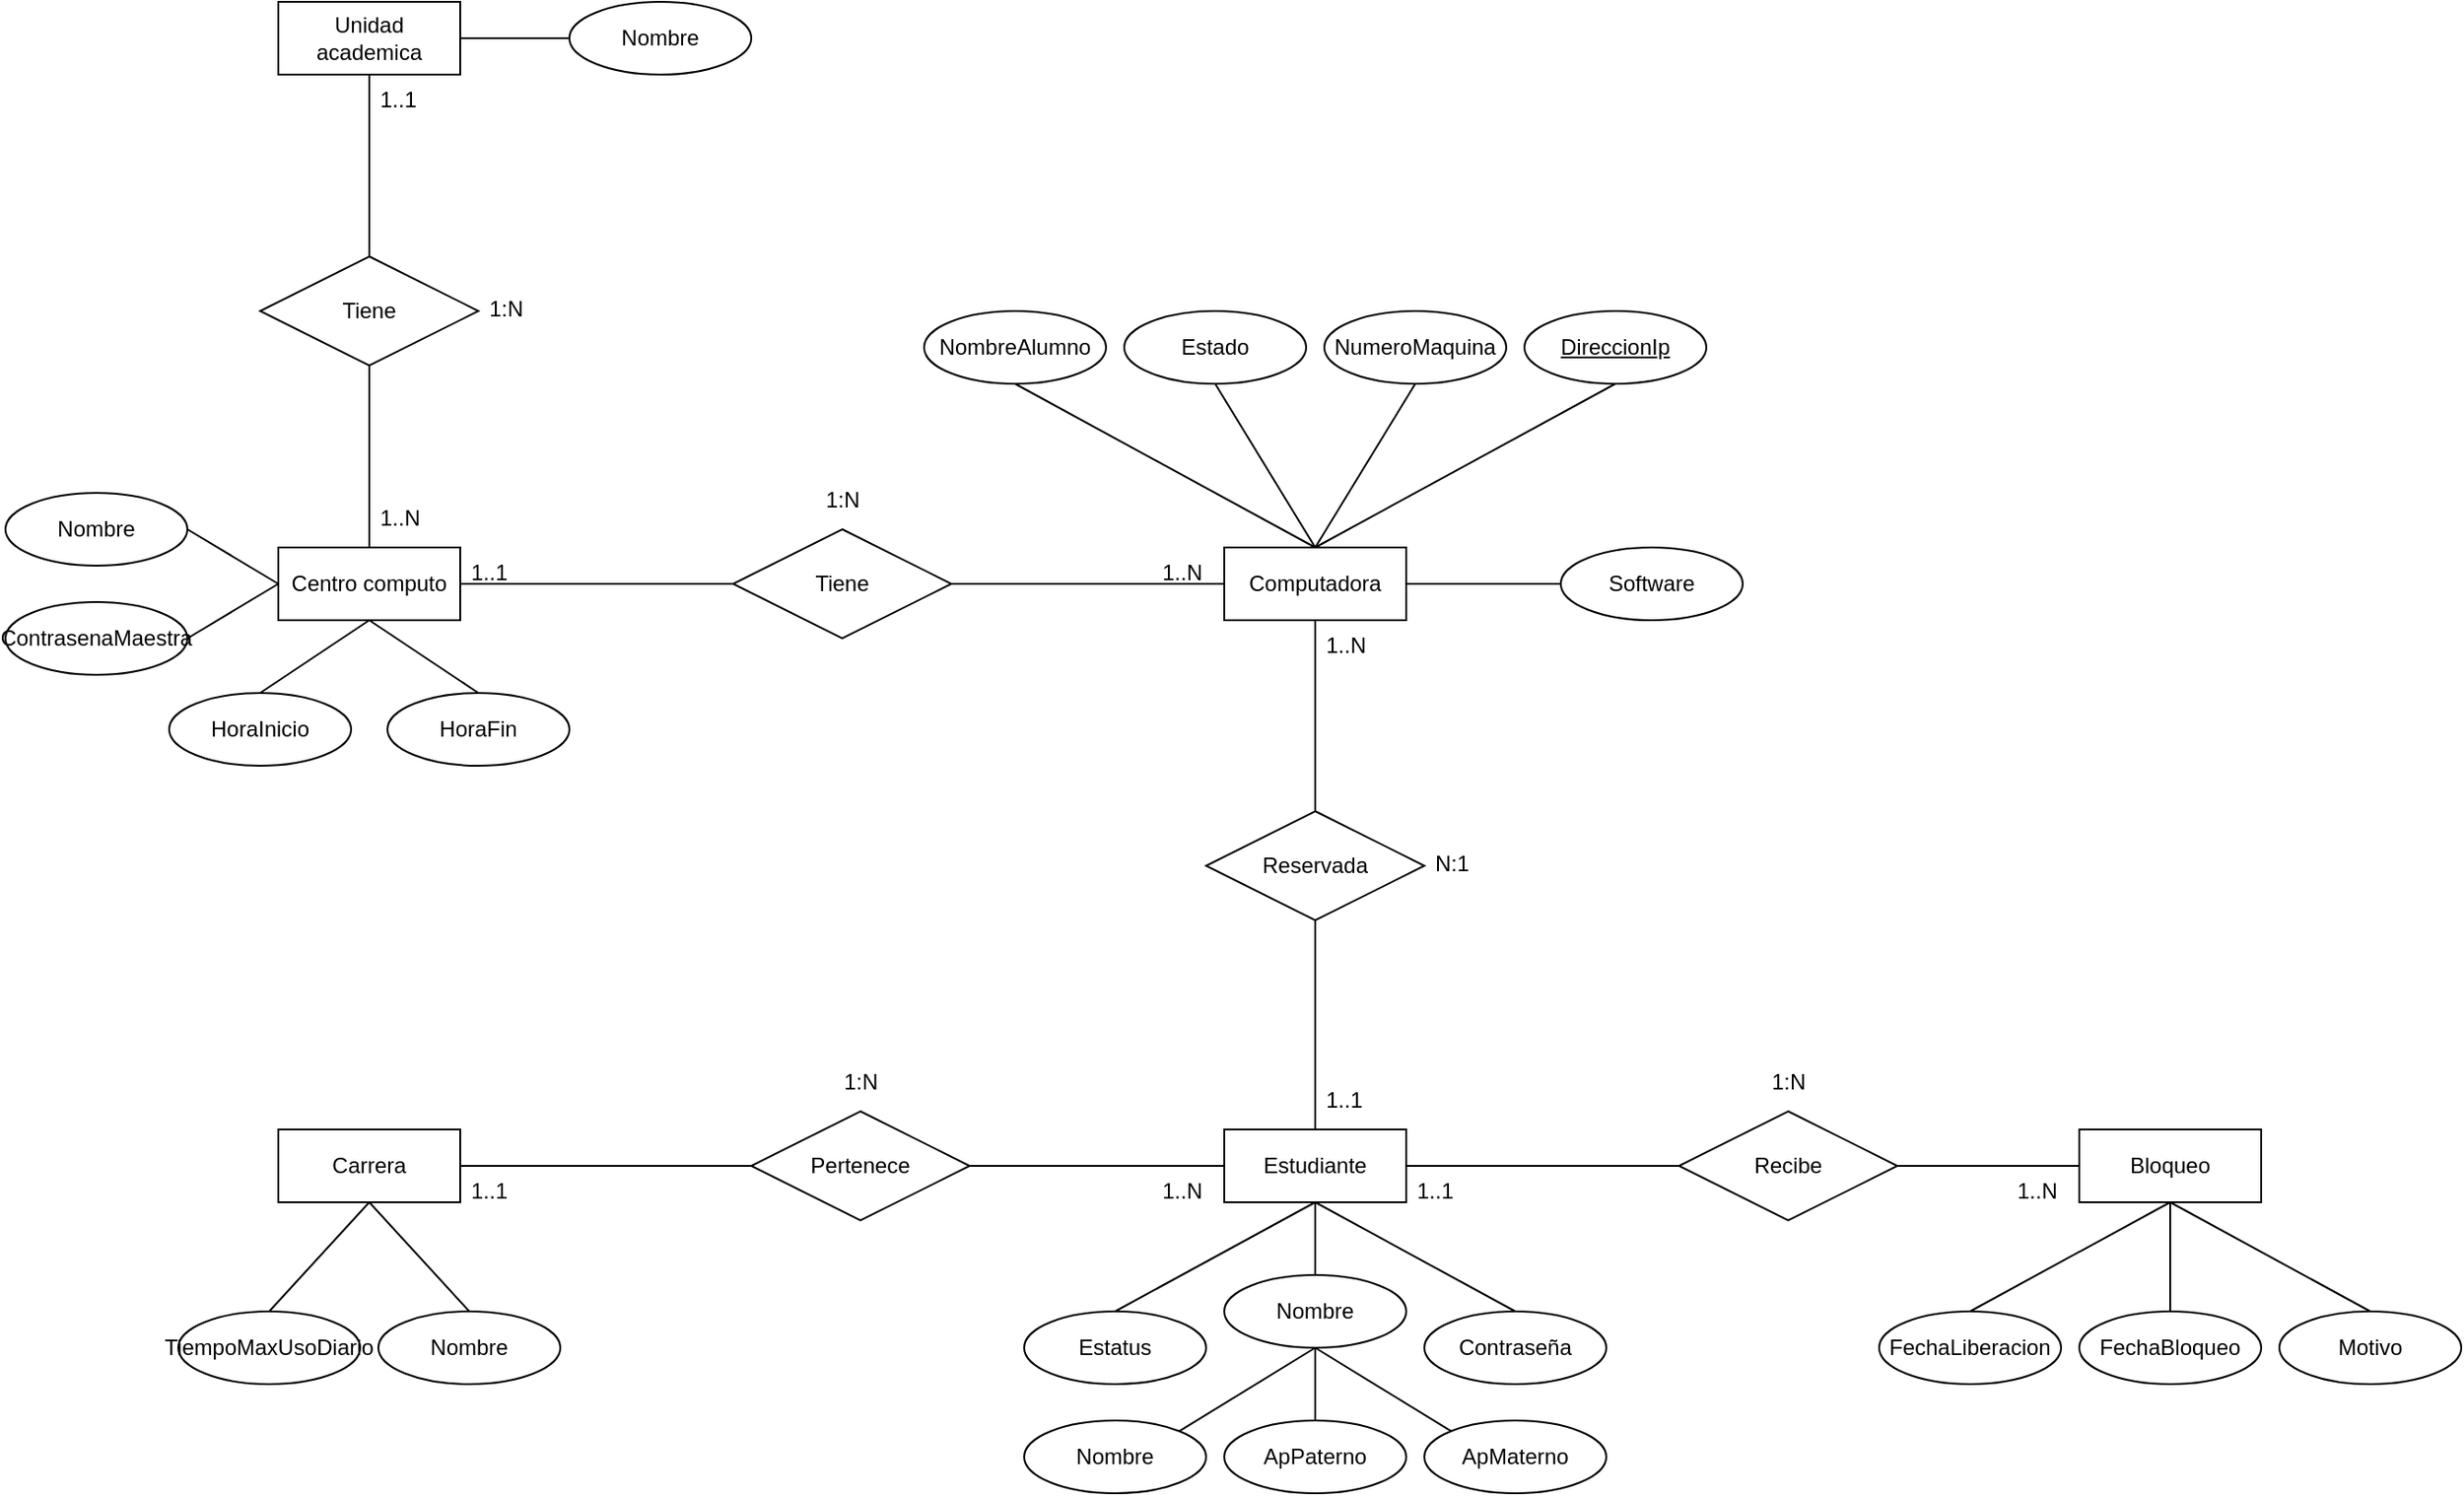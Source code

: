<mxfile version="24.7.17">
  <diagram name="Página-1" id="yf8zElIW5PX1kTVhdUTy">
    <mxGraphModel grid="1" page="1" gridSize="10" guides="1" tooltips="1" connect="1" arrows="1" fold="1" pageScale="1" pageWidth="1400" pageHeight="850" math="0" shadow="0">
      <root>
        <mxCell id="0" />
        <mxCell id="1" parent="0" />
        <mxCell id="cyycLlXmvvTg0N1QXvkA-2" value="Unidad academica" style="whiteSpace=wrap;html=1;align=center;" vertex="1" parent="1">
          <mxGeometry x="190" y="15" width="100" height="40" as="geometry" />
        </mxCell>
        <mxCell id="cyycLlXmvvTg0N1QXvkA-3" value="Centro computo" style="whiteSpace=wrap;html=1;align=center;" vertex="1" parent="1">
          <mxGeometry x="190" y="315" width="100" height="40" as="geometry" />
        </mxCell>
        <mxCell id="cyycLlXmvvTg0N1QXvkA-4" value="Computadora" style="whiteSpace=wrap;html=1;align=center;" vertex="1" parent="1">
          <mxGeometry x="710" y="315" width="100" height="40" as="geometry" />
        </mxCell>
        <mxCell id="cyycLlXmvvTg0N1QXvkA-5" value="Estudiante" style="whiteSpace=wrap;html=1;align=center;" vertex="1" parent="1">
          <mxGeometry x="710" y="635" width="100" height="40" as="geometry" />
        </mxCell>
        <mxCell id="cyycLlXmvvTg0N1QXvkA-6" value="Bloqueo" style="whiteSpace=wrap;html=1;align=center;" vertex="1" parent="1">
          <mxGeometry x="1180" y="635" width="100" height="40" as="geometry" />
        </mxCell>
        <mxCell id="cyycLlXmvvTg0N1QXvkA-7" value="Carrera" style="whiteSpace=wrap;html=1;align=center;" vertex="1" parent="1">
          <mxGeometry x="190" y="635" width="100" height="40" as="geometry" />
        </mxCell>
        <mxCell id="cyycLlXmvvTg0N1QXvkA-9" value="Tiene" style="shape=rhombus;perimeter=rhombusPerimeter;whiteSpace=wrap;html=1;align=center;" vertex="1" parent="1">
          <mxGeometry x="180" y="155" width="120" height="60" as="geometry" />
        </mxCell>
        <mxCell id="cyycLlXmvvTg0N1QXvkA-10" value="" style="endArrow=none;html=1;rounded=0;exitX=0.5;exitY=1;exitDx=0;exitDy=0;entryX=0.5;entryY=0;entryDx=0;entryDy=0;" edge="1" parent="1" source="cyycLlXmvvTg0N1QXvkA-2" target="cyycLlXmvvTg0N1QXvkA-9">
          <mxGeometry relative="1" as="geometry">
            <mxPoint x="10" y="445" as="sourcePoint" />
            <mxPoint x="170" y="445" as="targetPoint" />
          </mxGeometry>
        </mxCell>
        <mxCell id="cyycLlXmvvTg0N1QXvkA-12" value="" style="endArrow=none;html=1;rounded=0;exitX=0.5;exitY=1;exitDx=0;exitDy=0;entryX=0.5;entryY=0;entryDx=0;entryDy=0;" edge="1" parent="1" source="cyycLlXmvvTg0N1QXvkA-9" target="cyycLlXmvvTg0N1QXvkA-3">
          <mxGeometry relative="1" as="geometry">
            <mxPoint x="-200" y="345" as="sourcePoint" />
            <mxPoint x="-60" y="345" as="targetPoint" />
          </mxGeometry>
        </mxCell>
        <mxCell id="cyycLlXmvvTg0N1QXvkA-17" value="1..1" style="text;strokeColor=none;fillColor=none;spacingLeft=4;spacingRight=4;overflow=hidden;rotatable=0;points=[[0,0.5],[1,0.5]];portConstraint=eastwest;fontSize=12;whiteSpace=wrap;html=1;" vertex="1" parent="1">
          <mxGeometry x="240" y="55" width="40" height="30" as="geometry" />
        </mxCell>
        <mxCell id="cyycLlXmvvTg0N1QXvkA-18" value="1..N" style="text;strokeColor=none;fillColor=none;spacingLeft=4;spacingRight=4;overflow=hidden;rotatable=0;points=[[0,0.5],[1,0.5]];portConstraint=eastwest;fontSize=12;whiteSpace=wrap;html=1;" vertex="1" parent="1">
          <mxGeometry x="240" y="285" width="40" height="30" as="geometry" />
        </mxCell>
        <mxCell id="cyycLlXmvvTg0N1QXvkA-19" value="1:N" style="text;strokeColor=none;fillColor=none;spacingLeft=4;spacingRight=4;overflow=hidden;rotatable=0;points=[[0,0.5],[1,0.5]];portConstraint=eastwest;fontSize=12;whiteSpace=wrap;html=1;" vertex="1" parent="1">
          <mxGeometry x="300" y="170" width="30" height="30" as="geometry" />
        </mxCell>
        <mxCell id="cyycLlXmvvTg0N1QXvkA-20" value="Tiene" style="shape=rhombus;perimeter=rhombusPerimeter;whiteSpace=wrap;html=1;align=center;" vertex="1" parent="1">
          <mxGeometry x="440" y="305" width="120" height="60" as="geometry" />
        </mxCell>
        <mxCell id="cyycLlXmvvTg0N1QXvkA-21" value="" style="endArrow=none;html=1;rounded=0;exitX=1;exitY=0.5;exitDx=0;exitDy=0;entryX=0;entryY=0.5;entryDx=0;entryDy=0;" edge="1" parent="1" source="cyycLlXmvvTg0N1QXvkA-3" target="cyycLlXmvvTg0N1QXvkA-20">
          <mxGeometry relative="1" as="geometry">
            <mxPoint x="290" y="335" as="sourcePoint" />
            <mxPoint x="430" y="335" as="targetPoint" />
          </mxGeometry>
        </mxCell>
        <mxCell id="cyycLlXmvvTg0N1QXvkA-22" value="" style="endArrow=none;html=1;rounded=0;exitX=1;exitY=0.5;exitDx=0;exitDy=0;entryX=0;entryY=0.5;entryDx=0;entryDy=0;" edge="1" parent="1" source="cyycLlXmvvTg0N1QXvkA-20" target="cyycLlXmvvTg0N1QXvkA-4">
          <mxGeometry relative="1" as="geometry">
            <mxPoint x="550" y="335" as="sourcePoint" />
            <mxPoint x="690" y="335" as="targetPoint" />
          </mxGeometry>
        </mxCell>
        <mxCell id="cyycLlXmvvTg0N1QXvkA-23" value="1..1" style="text;strokeColor=none;fillColor=none;spacingLeft=4;spacingRight=4;overflow=hidden;rotatable=0;points=[[0,0.5],[1,0.5]];portConstraint=eastwest;fontSize=12;whiteSpace=wrap;html=1;" vertex="1" parent="1">
          <mxGeometry x="290" y="315" width="40" height="30" as="geometry" />
        </mxCell>
        <mxCell id="cyycLlXmvvTg0N1QXvkA-24" value="1..N" style="text;strokeColor=none;fillColor=none;spacingLeft=4;spacingRight=4;overflow=hidden;rotatable=0;points=[[0,0.5],[1,0.5]];portConstraint=eastwest;fontSize=12;whiteSpace=wrap;html=1;" vertex="1" parent="1">
          <mxGeometry x="670" y="315" width="40" height="30" as="geometry" />
        </mxCell>
        <mxCell id="cyycLlXmvvTg0N1QXvkA-25" value="1:N" style="text;strokeColor=none;fillColor=none;spacingLeft=4;spacingRight=4;overflow=hidden;rotatable=0;points=[[0,0.5],[1,0.5]];portConstraint=eastwest;fontSize=12;whiteSpace=wrap;html=1;" vertex="1" parent="1">
          <mxGeometry x="485" y="275" width="30" height="30" as="geometry" />
        </mxCell>
        <mxCell id="cyycLlXmvvTg0N1QXvkA-26" value="Reservada" style="shape=rhombus;perimeter=rhombusPerimeter;whiteSpace=wrap;html=1;align=center;" vertex="1" parent="1">
          <mxGeometry x="700" y="460" width="120" height="60" as="geometry" />
        </mxCell>
        <mxCell id="cyycLlXmvvTg0N1QXvkA-27" value="" style="endArrow=none;html=1;rounded=0;exitX=0.5;exitY=1;exitDx=0;exitDy=0;entryX=0.5;entryY=0;entryDx=0;entryDy=0;" edge="1" parent="1" source="cyycLlXmvvTg0N1QXvkA-4" target="cyycLlXmvvTg0N1QXvkA-26">
          <mxGeometry relative="1" as="geometry">
            <mxPoint x="500" y="445" as="sourcePoint" />
            <mxPoint x="660" y="445" as="targetPoint" />
          </mxGeometry>
        </mxCell>
        <mxCell id="cyycLlXmvvTg0N1QXvkA-28" value="" style="endArrow=none;html=1;rounded=0;exitX=0.5;exitY=1;exitDx=0;exitDy=0;entryX=0.5;entryY=0;entryDx=0;entryDy=0;" edge="1" parent="1" source="cyycLlXmvvTg0N1QXvkA-26" target="cyycLlXmvvTg0N1QXvkA-5">
          <mxGeometry relative="1" as="geometry">
            <mxPoint x="770" y="365" as="sourcePoint" />
            <mxPoint x="770" y="470" as="targetPoint" />
          </mxGeometry>
        </mxCell>
        <mxCell id="cyycLlXmvvTg0N1QXvkA-29" value="N:1" style="text;strokeColor=none;fillColor=none;spacingLeft=4;spacingRight=4;overflow=hidden;rotatable=0;points=[[0,0.5],[1,0.5]];portConstraint=eastwest;fontSize=12;whiteSpace=wrap;html=1;" vertex="1" parent="1">
          <mxGeometry x="820" y="475" width="30" height="30" as="geometry" />
        </mxCell>
        <mxCell id="cyycLlXmvvTg0N1QXvkA-30" value="1..N" style="text;strokeColor=none;fillColor=none;spacingLeft=4;spacingRight=4;overflow=hidden;rotatable=0;points=[[0,0.5],[1,0.5]];portConstraint=eastwest;fontSize=12;whiteSpace=wrap;html=1;" vertex="1" parent="1">
          <mxGeometry x="760" y="355" width="40" height="30" as="geometry" />
        </mxCell>
        <mxCell id="cyycLlXmvvTg0N1QXvkA-31" value="1..1" style="text;strokeColor=none;fillColor=none;spacingLeft=4;spacingRight=4;overflow=hidden;rotatable=0;points=[[0,0.5],[1,0.5]];portConstraint=eastwest;fontSize=12;whiteSpace=wrap;html=1;" vertex="1" parent="1">
          <mxGeometry x="760" y="605" width="30" height="30" as="geometry" />
        </mxCell>
        <mxCell id="cyycLlXmvvTg0N1QXvkA-41" value="Pertenece" style="shape=rhombus;perimeter=rhombusPerimeter;whiteSpace=wrap;html=1;align=center;" vertex="1" parent="1">
          <mxGeometry x="450" y="625" width="120" height="60" as="geometry" />
        </mxCell>
        <mxCell id="cyycLlXmvvTg0N1QXvkA-42" value="Recibe" style="shape=rhombus;perimeter=rhombusPerimeter;whiteSpace=wrap;html=1;align=center;" vertex="1" parent="1">
          <mxGeometry x="960" y="625" width="120" height="60" as="geometry" />
        </mxCell>
        <mxCell id="cyycLlXmvvTg0N1QXvkA-43" value="" style="endArrow=none;html=1;rounded=0;exitX=1;exitY=0.5;exitDx=0;exitDy=0;entryX=0;entryY=0.5;entryDx=0;entryDy=0;" edge="1" parent="1" source="cyycLlXmvvTg0N1QXvkA-7" target="cyycLlXmvvTg0N1QXvkA-41">
          <mxGeometry relative="1" as="geometry">
            <mxPoint x="770" y="530" as="sourcePoint" />
            <mxPoint x="770" y="645" as="targetPoint" />
          </mxGeometry>
        </mxCell>
        <mxCell id="cyycLlXmvvTg0N1QXvkA-44" value="" style="endArrow=none;html=1;rounded=0;exitX=1;exitY=0.5;exitDx=0;exitDy=0;entryX=0;entryY=0.5;entryDx=0;entryDy=0;" edge="1" parent="1" source="cyycLlXmvvTg0N1QXvkA-41" target="cyycLlXmvvTg0N1QXvkA-5">
          <mxGeometry relative="1" as="geometry">
            <mxPoint x="300" y="665" as="sourcePoint" />
            <mxPoint x="460" y="665" as="targetPoint" />
          </mxGeometry>
        </mxCell>
        <mxCell id="cyycLlXmvvTg0N1QXvkA-45" value="" style="endArrow=none;html=1;rounded=0;exitX=1;exitY=0.5;exitDx=0;exitDy=0;entryX=0;entryY=0.5;entryDx=0;entryDy=0;" edge="1" parent="1" source="cyycLlXmvvTg0N1QXvkA-5" target="cyycLlXmvvTg0N1QXvkA-42">
          <mxGeometry relative="1" as="geometry">
            <mxPoint x="580" y="665" as="sourcePoint" />
            <mxPoint x="720" y="665" as="targetPoint" />
          </mxGeometry>
        </mxCell>
        <mxCell id="cyycLlXmvvTg0N1QXvkA-46" value="" style="endArrow=none;html=1;rounded=0;entryX=0;entryY=0.5;entryDx=0;entryDy=0;exitX=1;exitY=0.5;exitDx=0;exitDy=0;" edge="1" parent="1" source="cyycLlXmvvTg0N1QXvkA-42" target="cyycLlXmvvTg0N1QXvkA-6">
          <mxGeometry relative="1" as="geometry">
            <mxPoint x="1085" y="665" as="sourcePoint" />
            <mxPoint x="970" y="665" as="targetPoint" />
          </mxGeometry>
        </mxCell>
        <mxCell id="cyycLlXmvvTg0N1QXvkA-48" value="Software" style="ellipse;whiteSpace=wrap;html=1;align=center;" vertex="1" parent="1">
          <mxGeometry x="895" y="315" width="100" height="40" as="geometry" />
        </mxCell>
        <mxCell id="cyycLlXmvvTg0N1QXvkA-49" value="" style="endArrow=none;html=1;rounded=0;exitX=1;exitY=0.5;exitDx=0;exitDy=0;entryX=0;entryY=0.5;entryDx=0;entryDy=0;" edge="1" parent="1" source="cyycLlXmvvTg0N1QXvkA-4" target="cyycLlXmvvTg0N1QXvkA-48">
          <mxGeometry relative="1" as="geometry">
            <mxPoint x="570" y="345" as="sourcePoint" />
            <mxPoint x="720" y="345" as="targetPoint" />
          </mxGeometry>
        </mxCell>
        <mxCell id="cyycLlXmvvTg0N1QXvkA-50" value="Nombre" style="ellipse;whiteSpace=wrap;html=1;align=center;" vertex="1" parent="1">
          <mxGeometry x="350" y="15" width="100" height="40" as="geometry" />
        </mxCell>
        <mxCell id="cyycLlXmvvTg0N1QXvkA-51" value="" style="endArrow=none;html=1;rounded=0;exitX=0;exitY=0.5;exitDx=0;exitDy=0;entryX=1;entryY=0.5;entryDx=0;entryDy=0;" edge="1" parent="1" source="cyycLlXmvvTg0N1QXvkA-50" target="cyycLlXmvvTg0N1QXvkA-2">
          <mxGeometry relative="1" as="geometry">
            <mxPoint x="250" y="65" as="sourcePoint" />
            <mxPoint x="250" y="165" as="targetPoint" />
          </mxGeometry>
        </mxCell>
        <mxCell id="cyycLlXmvvTg0N1QXvkA-52" value="Nombre" style="ellipse;whiteSpace=wrap;html=1;align=center;" vertex="1" parent="1">
          <mxGeometry x="40" y="285" width="100" height="40" as="geometry" />
        </mxCell>
        <mxCell id="cyycLlXmvvTg0N1QXvkA-53" value="HoraInicio" style="ellipse;whiteSpace=wrap;html=1;align=center;" vertex="1" parent="1">
          <mxGeometry x="130" y="395" width="100" height="40" as="geometry" />
        </mxCell>
        <mxCell id="cyycLlXmvvTg0N1QXvkA-54" value="HoraFin" style="ellipse;whiteSpace=wrap;html=1;align=center;" vertex="1" parent="1">
          <mxGeometry x="250" y="395" width="100" height="40" as="geometry" />
        </mxCell>
        <mxCell id="cyycLlXmvvTg0N1QXvkA-55" value="&lt;font style=&quot;font-size: 12px;&quot;&gt;ContrasenaMaestra&lt;/font&gt;" style="ellipse;whiteSpace=wrap;html=1;align=center;" vertex="1" parent="1">
          <mxGeometry x="40" y="345" width="100" height="40" as="geometry" />
        </mxCell>
        <mxCell id="cyycLlXmvvTg0N1QXvkA-56" value="" style="endArrow=none;html=1;rounded=0;exitX=1;exitY=0.5;exitDx=0;exitDy=0;entryX=0;entryY=0.5;entryDx=0;entryDy=0;" edge="1" parent="1" source="cyycLlXmvvTg0N1QXvkA-52" target="cyycLlXmvvTg0N1QXvkA-3">
          <mxGeometry relative="1" as="geometry">
            <mxPoint x="250" y="225" as="sourcePoint" />
            <mxPoint x="250" y="325" as="targetPoint" />
          </mxGeometry>
        </mxCell>
        <mxCell id="cyycLlXmvvTg0N1QXvkA-57" value="" style="endArrow=none;html=1;rounded=0;exitX=1;exitY=0.5;exitDx=0;exitDy=0;entryX=0;entryY=0.5;entryDx=0;entryDy=0;" edge="1" parent="1" source="cyycLlXmvvTg0N1QXvkA-55" target="cyycLlXmvvTg0N1QXvkA-3">
          <mxGeometry relative="1" as="geometry">
            <mxPoint x="150" y="325" as="sourcePoint" />
            <mxPoint x="200" y="345" as="targetPoint" />
          </mxGeometry>
        </mxCell>
        <mxCell id="cyycLlXmvvTg0N1QXvkA-58" value="" style="endArrow=none;html=1;rounded=0;exitX=0.5;exitY=0;exitDx=0;exitDy=0;entryX=0.5;entryY=1;entryDx=0;entryDy=0;" edge="1" parent="1" source="cyycLlXmvvTg0N1QXvkA-53" target="cyycLlXmvvTg0N1QXvkA-3">
          <mxGeometry relative="1" as="geometry">
            <mxPoint x="150" y="365" as="sourcePoint" />
            <mxPoint x="200" y="345" as="targetPoint" />
          </mxGeometry>
        </mxCell>
        <mxCell id="cyycLlXmvvTg0N1QXvkA-59" value="" style="endArrow=none;html=1;rounded=0;exitX=0.5;exitY=0;exitDx=0;exitDy=0;entryX=0.5;entryY=1;entryDx=0;entryDy=0;" edge="1" parent="1" source="cyycLlXmvvTg0N1QXvkA-54" target="cyycLlXmvvTg0N1QXvkA-3">
          <mxGeometry relative="1" as="geometry">
            <mxPoint x="200" y="405" as="sourcePoint" />
            <mxPoint x="250" y="365" as="targetPoint" />
          </mxGeometry>
        </mxCell>
        <mxCell id="cyycLlXmvvTg0N1QXvkA-60" value="NumeroMaquina" style="ellipse;whiteSpace=wrap;html=1;align=center;" vertex="1" parent="1">
          <mxGeometry x="765" y="185" width="100" height="40" as="geometry" />
        </mxCell>
        <mxCell id="cyycLlXmvvTg0N1QXvkA-61" value="Estado" style="ellipse;whiteSpace=wrap;html=1;align=center;" vertex="1" parent="1">
          <mxGeometry x="655" y="185" width="100" height="40" as="geometry" />
        </mxCell>
        <mxCell id="cyycLlXmvvTg0N1QXvkA-62" value="DireccionIp" style="ellipse;whiteSpace=wrap;html=1;align=center;fontStyle=4;" vertex="1" parent="1">
          <mxGeometry x="875" y="185" width="100" height="40" as="geometry" />
        </mxCell>
        <mxCell id="cyycLlXmvvTg0N1QXvkA-63" value="NombreAlumno" style="ellipse;whiteSpace=wrap;html=1;align=center;" vertex="1" parent="1">
          <mxGeometry x="545" y="185" width="100" height="40" as="geometry" />
        </mxCell>
        <mxCell id="cyycLlXmvvTg0N1QXvkA-64" value="" style="endArrow=none;html=1;rounded=0;exitX=0.5;exitY=1;exitDx=0;exitDy=0;entryX=0.5;entryY=0;entryDx=0;entryDy=0;" edge="1" parent="1" source="cyycLlXmvvTg0N1QXvkA-63" target="cyycLlXmvvTg0N1QXvkA-4">
          <mxGeometry relative="1" as="geometry">
            <mxPoint x="570" y="345" as="sourcePoint" />
            <mxPoint x="720" y="345" as="targetPoint" />
          </mxGeometry>
        </mxCell>
        <mxCell id="cyycLlXmvvTg0N1QXvkA-65" value="" style="endArrow=none;html=1;rounded=0;exitX=0.5;exitY=1;exitDx=0;exitDy=0;entryX=0.5;entryY=0;entryDx=0;entryDy=0;" edge="1" parent="1" source="cyycLlXmvvTg0N1QXvkA-61" target="cyycLlXmvvTg0N1QXvkA-4">
          <mxGeometry relative="1" as="geometry">
            <mxPoint x="605" y="235" as="sourcePoint" />
            <mxPoint x="770" y="325" as="targetPoint" />
          </mxGeometry>
        </mxCell>
        <mxCell id="cyycLlXmvvTg0N1QXvkA-66" value="" style="endArrow=none;html=1;rounded=0;exitX=0.5;exitY=1;exitDx=0;exitDy=0;entryX=0.5;entryY=0;entryDx=0;entryDy=0;" edge="1" parent="1" source="cyycLlXmvvTg0N1QXvkA-60" target="cyycLlXmvvTg0N1QXvkA-4">
          <mxGeometry relative="1" as="geometry">
            <mxPoint x="715" y="235" as="sourcePoint" />
            <mxPoint x="770" y="325" as="targetPoint" />
          </mxGeometry>
        </mxCell>
        <mxCell id="cyycLlXmvvTg0N1QXvkA-67" value="" style="endArrow=none;html=1;rounded=0;exitX=0.5;exitY=1;exitDx=0;exitDy=0;entryX=0.5;entryY=0;entryDx=0;entryDy=0;" edge="1" parent="1" source="cyycLlXmvvTg0N1QXvkA-62" target="cyycLlXmvvTg0N1QXvkA-4">
          <mxGeometry relative="1" as="geometry">
            <mxPoint x="825" y="235" as="sourcePoint" />
            <mxPoint x="770" y="325" as="targetPoint" />
          </mxGeometry>
        </mxCell>
        <mxCell id="cyycLlXmvvTg0N1QXvkA-68" value="Nombre" style="ellipse;whiteSpace=wrap;html=1;align=center;" vertex="1" parent="1">
          <mxGeometry x="710" y="715" width="100" height="40" as="geometry" />
        </mxCell>
        <mxCell id="cyycLlXmvvTg0N1QXvkA-69" value="Estatus" style="ellipse;whiteSpace=wrap;html=1;align=center;" vertex="1" parent="1">
          <mxGeometry x="600" y="735" width="100" height="40" as="geometry" />
        </mxCell>
        <mxCell id="cyycLlXmvvTg0N1QXvkA-70" value="Contraseña" style="ellipse;whiteSpace=wrap;html=1;align=center;" vertex="1" parent="1">
          <mxGeometry x="820" y="735" width="100" height="40" as="geometry" />
        </mxCell>
        <mxCell id="cyycLlXmvvTg0N1QXvkA-71" value="Nombre" style="ellipse;whiteSpace=wrap;html=1;align=center;" vertex="1" parent="1">
          <mxGeometry x="600" y="795" width="100" height="40" as="geometry" />
        </mxCell>
        <mxCell id="cyycLlXmvvTg0N1QXvkA-72" value="ApPaterno" style="ellipse;whiteSpace=wrap;html=1;align=center;" vertex="1" parent="1">
          <mxGeometry x="710" y="795" width="100" height="40" as="geometry" />
        </mxCell>
        <mxCell id="cyycLlXmvvTg0N1QXvkA-73" value="ApMaterno" style="ellipse;whiteSpace=wrap;html=1;align=center;" vertex="1" parent="1">
          <mxGeometry x="820" y="795" width="100" height="40" as="geometry" />
        </mxCell>
        <mxCell id="cyycLlXmvvTg0N1QXvkA-74" value="" style="endArrow=none;html=1;rounded=0;exitX=0.5;exitY=0;exitDx=0;exitDy=0;entryX=0.5;entryY=1;entryDx=0;entryDy=0;" edge="1" parent="1" source="cyycLlXmvvTg0N1QXvkA-69" target="cyycLlXmvvTg0N1QXvkA-5">
          <mxGeometry relative="1" as="geometry">
            <mxPoint x="680" y="585" as="sourcePoint" />
            <mxPoint x="840" y="585" as="targetPoint" />
          </mxGeometry>
        </mxCell>
        <mxCell id="cyycLlXmvvTg0N1QXvkA-75" value="" style="endArrow=none;html=1;rounded=0;exitX=0.5;exitY=0;exitDx=0;exitDy=0;entryX=0.5;entryY=1;entryDx=0;entryDy=0;" edge="1" parent="1" source="cyycLlXmvvTg0N1QXvkA-68" target="cyycLlXmvvTg0N1QXvkA-5">
          <mxGeometry relative="1" as="geometry">
            <mxPoint x="660" y="745" as="sourcePoint" />
            <mxPoint x="770" y="685" as="targetPoint" />
          </mxGeometry>
        </mxCell>
        <mxCell id="cyycLlXmvvTg0N1QXvkA-76" value="" style="endArrow=none;html=1;rounded=0;exitX=0.5;exitY=0;exitDx=0;exitDy=0;entryX=0.5;entryY=1;entryDx=0;entryDy=0;" edge="1" parent="1" source="cyycLlXmvvTg0N1QXvkA-70" target="cyycLlXmvvTg0N1QXvkA-5">
          <mxGeometry relative="1" as="geometry">
            <mxPoint x="770" y="725" as="sourcePoint" />
            <mxPoint x="770" y="685" as="targetPoint" />
          </mxGeometry>
        </mxCell>
        <mxCell id="cyycLlXmvvTg0N1QXvkA-77" value="" style="endArrow=none;html=1;rounded=0;exitX=0;exitY=0;exitDx=0;exitDy=0;entryX=0.5;entryY=1;entryDx=0;entryDy=0;" edge="1" parent="1" source="cyycLlXmvvTg0N1QXvkA-73" target="cyycLlXmvvTg0N1QXvkA-68">
          <mxGeometry relative="1" as="geometry">
            <mxPoint x="880" y="745" as="sourcePoint" />
            <mxPoint x="770" y="685" as="targetPoint" />
          </mxGeometry>
        </mxCell>
        <mxCell id="cyycLlXmvvTg0N1QXvkA-78" value="" style="endArrow=none;html=1;rounded=0;exitX=0.5;exitY=0;exitDx=0;exitDy=0;entryX=0.5;entryY=1;entryDx=0;entryDy=0;" edge="1" parent="1" source="cyycLlXmvvTg0N1QXvkA-72" target="cyycLlXmvvTg0N1QXvkA-68">
          <mxGeometry relative="1" as="geometry">
            <mxPoint x="845" y="811" as="sourcePoint" />
            <mxPoint x="770" y="765" as="targetPoint" />
          </mxGeometry>
        </mxCell>
        <mxCell id="cyycLlXmvvTg0N1QXvkA-79" value="" style="endArrow=none;html=1;rounded=0;exitX=1;exitY=0;exitDx=0;exitDy=0;entryX=0.5;entryY=1;entryDx=0;entryDy=0;" edge="1" parent="1" source="cyycLlXmvvTg0N1QXvkA-71" target="cyycLlXmvvTg0N1QXvkA-68">
          <mxGeometry relative="1" as="geometry">
            <mxPoint x="770" y="805" as="sourcePoint" />
            <mxPoint x="770" y="765" as="targetPoint" />
          </mxGeometry>
        </mxCell>
        <mxCell id="cyycLlXmvvTg0N1QXvkA-80" value="Nombre" style="ellipse;whiteSpace=wrap;html=1;align=center;" vertex="1" parent="1">
          <mxGeometry x="245" y="735" width="100" height="40" as="geometry" />
        </mxCell>
        <mxCell id="cyycLlXmvvTg0N1QXvkA-81" value="TiempoMaxUsoDiario" style="ellipse;whiteSpace=wrap;html=1;align=center;" vertex="1" parent="1">
          <mxGeometry x="135" y="735" width="100" height="40" as="geometry" />
        </mxCell>
        <mxCell id="cyycLlXmvvTg0N1QXvkA-82" value="" style="endArrow=none;html=1;rounded=0;exitX=0.5;exitY=0;exitDx=0;exitDy=0;entryX=0.5;entryY=1;entryDx=0;entryDy=0;" edge="1" parent="1" source="cyycLlXmvvTg0N1QXvkA-81" target="cyycLlXmvvTg0N1QXvkA-7">
          <mxGeometry relative="1" as="geometry">
            <mxPoint x="550" y="540" as="sourcePoint" />
            <mxPoint x="710" y="540" as="targetPoint" />
          </mxGeometry>
        </mxCell>
        <mxCell id="cyycLlXmvvTg0N1QXvkA-84" value="" style="endArrow=none;html=1;rounded=0;exitX=0.5;exitY=0;exitDx=0;exitDy=0;entryX=0.5;entryY=1;entryDx=0;entryDy=0;" edge="1" parent="1" source="cyycLlXmvvTg0N1QXvkA-80" target="cyycLlXmvvTg0N1QXvkA-7">
          <mxGeometry relative="1" as="geometry">
            <mxPoint x="195" y="745" as="sourcePoint" />
            <mxPoint x="250" y="685" as="targetPoint" />
          </mxGeometry>
        </mxCell>
        <mxCell id="cyycLlXmvvTg0N1QXvkA-86" value="FechaBloqueo" style="ellipse;whiteSpace=wrap;html=1;align=center;" vertex="1" parent="1">
          <mxGeometry x="1180" y="735" width="100" height="40" as="geometry" />
        </mxCell>
        <mxCell id="cyycLlXmvvTg0N1QXvkA-87" value="Motivo" style="ellipse;whiteSpace=wrap;html=1;align=center;" vertex="1" parent="1">
          <mxGeometry x="1290" y="735" width="100" height="40" as="geometry" />
        </mxCell>
        <mxCell id="cyycLlXmvvTg0N1QXvkA-88" value="FechaLiberacion" style="ellipse;whiteSpace=wrap;html=1;align=center;" vertex="1" parent="1">
          <mxGeometry x="1070" y="735" width="100" height="40" as="geometry" />
        </mxCell>
        <mxCell id="cyycLlXmvvTg0N1QXvkA-89" value="" style="endArrow=none;html=1;rounded=0;exitX=0.5;exitY=0;exitDx=0;exitDy=0;entryX=0.5;entryY=1;entryDx=0;entryDy=0;" edge="1" parent="1" source="cyycLlXmvvTg0N1QXvkA-86" target="cyycLlXmvvTg0N1QXvkA-6">
          <mxGeometry relative="1" as="geometry">
            <mxPoint x="1170" y="700" as="sourcePoint" />
            <mxPoint x="1330" y="700" as="targetPoint" />
          </mxGeometry>
        </mxCell>
        <mxCell id="cyycLlXmvvTg0N1QXvkA-90" value="" style="endArrow=none;html=1;rounded=0;exitX=0.5;exitY=0;exitDx=0;exitDy=0;entryX=0.5;entryY=1;entryDx=0;entryDy=0;" edge="1" parent="1" source="cyycLlXmvvTg0N1QXvkA-87" target="cyycLlXmvvTg0N1QXvkA-6">
          <mxGeometry relative="1" as="geometry">
            <mxPoint x="1240" y="745" as="sourcePoint" />
            <mxPoint x="1240" y="685" as="targetPoint" />
          </mxGeometry>
        </mxCell>
        <mxCell id="cyycLlXmvvTg0N1QXvkA-91" value="" style="endArrow=none;html=1;rounded=0;exitX=0.5;exitY=0;exitDx=0;exitDy=0;entryX=0.5;entryY=1;entryDx=0;entryDy=0;" edge="1" parent="1" source="cyycLlXmvvTg0N1QXvkA-88" target="cyycLlXmvvTg0N1QXvkA-6">
          <mxGeometry relative="1" as="geometry">
            <mxPoint x="1350" y="745" as="sourcePoint" />
            <mxPoint x="1240" y="685" as="targetPoint" />
          </mxGeometry>
        </mxCell>
        <mxCell id="cyycLlXmvvTg0N1QXvkA-93" value="1:N" style="text;strokeColor=none;fillColor=none;spacingLeft=4;spacingRight=4;overflow=hidden;rotatable=0;points=[[0,0.5],[1,0.5]];portConstraint=eastwest;fontSize=12;whiteSpace=wrap;html=1;" vertex="1" parent="1">
          <mxGeometry x="495" y="595" width="30" height="30" as="geometry" />
        </mxCell>
        <mxCell id="cyycLlXmvvTg0N1QXvkA-94" value="1..N" style="text;strokeColor=none;fillColor=none;spacingLeft=4;spacingRight=4;overflow=hidden;rotatable=0;points=[[0,0.5],[1,0.5]];portConstraint=eastwest;fontSize=12;whiteSpace=wrap;html=1;" vertex="1" parent="1">
          <mxGeometry x="670" y="655" width="40" height="30" as="geometry" />
        </mxCell>
        <mxCell id="cyycLlXmvvTg0N1QXvkA-95" value="1..1" style="text;strokeColor=none;fillColor=none;spacingLeft=4;spacingRight=4;overflow=hidden;rotatable=0;points=[[0,0.5],[1,0.5]];portConstraint=eastwest;fontSize=12;whiteSpace=wrap;html=1;" vertex="1" parent="1">
          <mxGeometry x="290" y="655" width="40" height="30" as="geometry" />
        </mxCell>
        <mxCell id="cyycLlXmvvTg0N1QXvkA-96" value="1..N" style="text;strokeColor=none;fillColor=none;spacingLeft=4;spacingRight=4;overflow=hidden;rotatable=0;points=[[0,0.5],[1,0.5]];portConstraint=eastwest;fontSize=12;whiteSpace=wrap;html=1;" vertex="1" parent="1">
          <mxGeometry x="1140" y="655" width="40" height="30" as="geometry" />
        </mxCell>
        <mxCell id="cyycLlXmvvTg0N1QXvkA-97" value="1..1" style="text;strokeColor=none;fillColor=none;spacingLeft=4;spacingRight=4;overflow=hidden;rotatable=0;points=[[0,0.5],[1,0.5]];portConstraint=eastwest;fontSize=12;whiteSpace=wrap;html=1;" vertex="1" parent="1">
          <mxGeometry x="810" y="655" width="40" height="30" as="geometry" />
        </mxCell>
        <mxCell id="cyycLlXmvvTg0N1QXvkA-98" value="1:N" style="text;strokeColor=none;fillColor=none;spacingLeft=4;spacingRight=4;overflow=hidden;rotatable=0;points=[[0,0.5],[1,0.5]];portConstraint=eastwest;fontSize=12;whiteSpace=wrap;html=1;" vertex="1" parent="1">
          <mxGeometry x="1005" y="595" width="30" height="30" as="geometry" />
        </mxCell>
      </root>
    </mxGraphModel>
  </diagram>
</mxfile>
